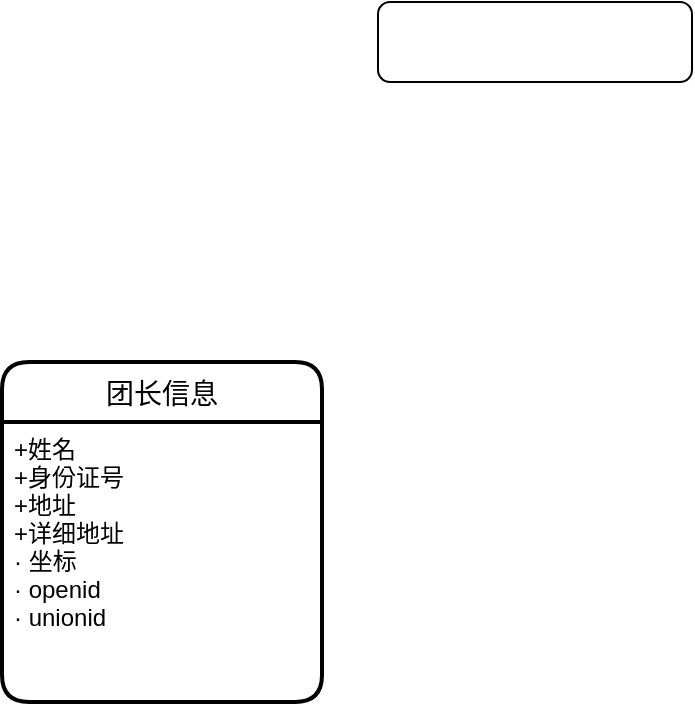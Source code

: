 <mxfile version="16.5.6" type="github">
  <diagram id="CTRHQpLJLAgT-PBREwW2" name="Page-1">
    <mxGraphModel dx="2253" dy="739" grid="1" gridSize="10" guides="1" tooltips="1" connect="1" arrows="1" fold="1" page="1" pageScale="1" pageWidth="827" pageHeight="1169" math="0" shadow="0">
      <root>
        <mxCell id="0" />
        <mxCell id="1" parent="0" />
        <mxCell id="uCTSqyvvW0YgDlBtNeHN-2" value="" style="rounded=1;whiteSpace=wrap;html=1;arcSize=15;" parent="1" vertex="1">
          <mxGeometry x="-492" y="20" width="157" height="40" as="geometry" />
        </mxCell>
        <mxCell id="NGdW_WNBAsIHHRRR9Pun-1" style="edgeStyle=orthogonalEdgeStyle;rounded=0;orthogonalLoop=1;jettySize=auto;html=1;exitX=0.5;exitY=1;exitDx=0;exitDy=0;" edge="1" parent="1" source="uCTSqyvvW0YgDlBtNeHN-2" target="uCTSqyvvW0YgDlBtNeHN-2">
          <mxGeometry relative="1" as="geometry" />
        </mxCell>
        <mxCell id="NGdW_WNBAsIHHRRR9Pun-4" value="团长信息" style="swimlane;childLayout=stackLayout;horizontal=1;startSize=30;horizontalStack=0;rounded=1;fontSize=14;fontStyle=0;strokeWidth=2;resizeParent=0;resizeLast=1;shadow=0;dashed=0;align=center;" vertex="1" parent="1">
          <mxGeometry x="-680" y="200" width="160" height="170" as="geometry">
            <mxRectangle x="-680" y="200" width="70" height="30" as="alternateBounds" />
          </mxGeometry>
        </mxCell>
        <mxCell id="NGdW_WNBAsIHHRRR9Pun-5" value="+姓名&#xa;+身份证号&#xa;+地址&#xa;+详细地址&#xa;· 坐标&#xa;· openid&#xa;· unionid" style="align=left;strokeColor=none;fillColor=none;spacingLeft=4;fontSize=12;verticalAlign=top;resizable=0;rotatable=0;part=1;" vertex="1" parent="NGdW_WNBAsIHHRRR9Pun-4">
          <mxGeometry y="30" width="160" height="140" as="geometry" />
        </mxCell>
      </root>
    </mxGraphModel>
  </diagram>
</mxfile>
